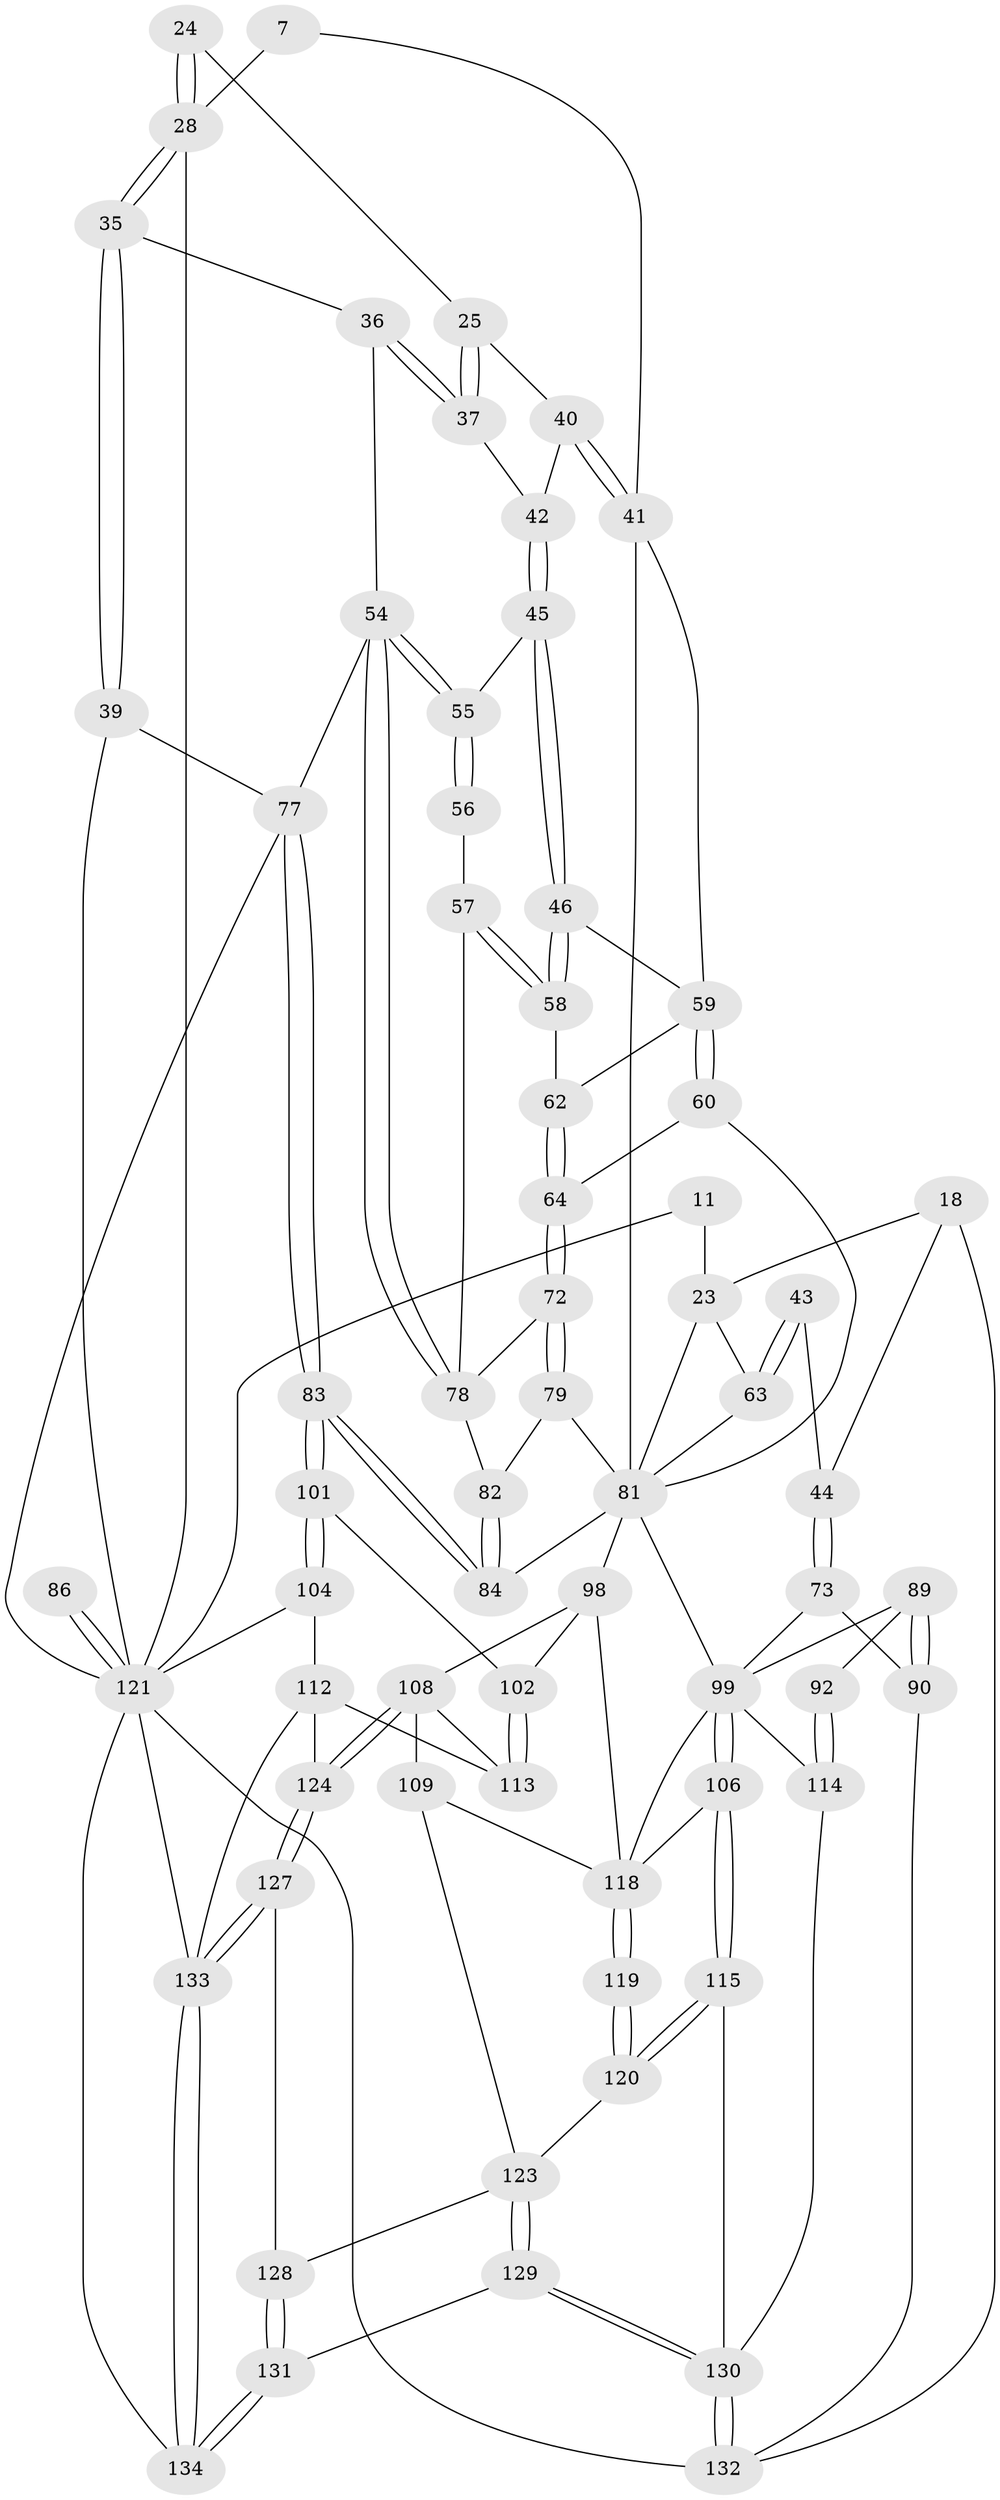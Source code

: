 // original degree distribution, {3: 0.014925373134328358, 4: 0.208955223880597, 5: 0.582089552238806, 6: 0.19402985074626866}
// Generated by graph-tools (version 1.1) at 2025/02/03/09/25 05:02:08]
// undirected, 67 vertices, 153 edges
graph export_dot {
graph [start="1"]
  node [color=gray90,style=filled];
  7 [pos="+0.6360415835939633+0.10021233058420514"];
  11 [pos="+0.4242068250960263+0",super="+6"];
  18 [pos="+0.1084534485653644+0.1785109961660848",super="+17"];
  23 [pos="+0.297358373262042+0.14428276303328458",super="+16+15"];
  24 [pos="+0.7178689279212713+0.15463810279645446"];
  25 [pos="+0.7090970797187762+0.17406159837424076"];
  28 [pos="+0.8647738084039713+0.11431514357614256",super="+12"];
  35 [pos="+0.8586411887576889+0.21245364816330126"];
  36 [pos="+0.8008583186805871+0.2742150417389435"];
  37 [pos="+0.7286749205467604+0.26486401689308176"];
  39 [pos="+0.955069960980785+0.31253884839142887"];
  40 [pos="+0.6250684733775219+0.22504366858092276",super="+26"];
  41 [pos="+0.5838186507422459+0.2736836431622384",super="+33+27"];
  42 [pos="+0.7141672487726223+0.27469212767255324"];
  43 [pos="+0.3142001317920283+0.31427266433870715"];
  44 [pos="+0.3132613333968072+0.3146851602108054",super="+19"];
  45 [pos="+0.6899693267401725+0.3132734529615544"];
  46 [pos="+0.6562037096073661+0.3244058303545818"];
  54 [pos="+0.7511284969837949+0.41220583032225927",super="+53+52+48"];
  55 [pos="+0.7495255768168319+0.40557763877936825",super="+49+50"];
  56 [pos="+0.7072046912193566+0.3430150348691019"];
  57 [pos="+0.6847750905970709+0.40604345010378184"];
  58 [pos="+0.6766681501388271+0.3966214827553701"];
  59 [pos="+0.6354501470747603+0.34699467290305575",super="+47"];
  60 [pos="+0.577669515946522+0.3989648051940385"];
  62 [pos="+0.6446393545405769+0.3913390140450386"];
  63 [pos="+0.43410233439769313+0.5008457511449385",super="+32+29+30"];
  64 [pos="+0.6101699041447831+0.411948475725754"];
  72 [pos="+0.6448921760096744+0.4429537345541177"];
  73 [pos="+0.25646101686767375+0.4186452714443706",super="+20"];
  77 [pos="+0.8392981895675734+0.5341450338022283",super="+70"];
  78 [pos="+0.7134426828217935+0.41897361395461724",super="+71"];
  79 [pos="+0.6419362061537957+0.5248305099694968"];
  81 [pos="+0.6160859340899195+0.560437785478008",super="+65+66+80+67+61"];
  82 [pos="+0.7041931972928297+0.4493265751070742"];
  83 [pos="+0.8122652153700521+0.5598682227860565"];
  84 [pos="+0.7563992614618323+0.5533209020839748"];
  86 [pos="+1+0.777307086808621"];
  89 [pos="+0+0.6457110755397395",super="+88"];
  90 [pos="+0+0.6393657867450585",super="+22+21"];
  92 [pos="+0+0.645794288192085"];
  98 [pos="+0.5765032415446449+0.7203525882738574",super="+93+97"];
  99 [pos="+0.1776251477618511+0.6863767938783",super="+96"];
  101 [pos="+0.8031599666574069+0.6381296399236605"];
  102 [pos="+0.7435879542555107+0.6778267091890833"];
  104 [pos="+0.8626987838053972+0.7394851938180566"];
  106 [pos="+0.21550185686558082+0.7076398022431076",super="+105"];
  108 [pos="+0.5709314004077696+0.750254697582579",super="+107"];
  109 [pos="+0.4415095572392866+0.7722866111030493"];
  112 [pos="+0.7345392042602438+0.7719131160535947",super="+111"];
  113 [pos="+0.7253238292597823+0.7544994821182106"];
  114 [pos="+0.09266976962298835+0.7505774733805997",super="+100+91"];
  115 [pos="+0.22297606855458774+0.8504369552594948"];
  118 [pos="+0.32867770217472336+0.7332696775205166",super="+95+110"];
  119 [pos="+0.3286954251934141+0.7334634426179509"];
  120 [pos="+0.30351445851681075+0.8027619091608593"];
  121 [pos="+1+0.8012116859124166",super="+103+85"];
  123 [pos="+0.4077060514187233+0.8479760338255925",super="+122"];
  124 [pos="+0.5899301521303171+0.8630478477042371"];
  127 [pos="+0.5899463423027514+0.8684501591163653"];
  128 [pos="+0.5855868236575947+0.8747675705105258"];
  129 [pos="+0.36423910829813166+1"];
  130 [pos="+0.15852983106904905+1",super="+116+117"];
  131 [pos="+0.5070935930223609+1"];
  132 [pos="+0+1",super="+13+126"];
  133 [pos="+0.8304947521147695+0.9096197577171931",super="+125"];
  134 [pos="+0.8765730491714183+1"];
  7 -- 28 [weight=2];
  7 -- 41;
  11 -- 23;
  11 -- 121;
  18 -- 23 [weight=2];
  18 -- 132;
  18 -- 44;
  23 -- 63 [weight=2];
  23 -- 81;
  24 -- 25;
  24 -- 28 [weight=2];
  24 -- 28;
  25 -- 37;
  25 -- 37;
  25 -- 40;
  28 -- 35;
  28 -- 35;
  28 -- 121;
  35 -- 36;
  35 -- 39;
  35 -- 39;
  36 -- 37;
  36 -- 37;
  36 -- 54;
  37 -- 42;
  39 -- 77;
  39 -- 121;
  40 -- 41 [weight=2];
  40 -- 41;
  40 -- 42;
  41 -- 59;
  41 -- 81 [weight=2];
  42 -- 45;
  42 -- 45;
  43 -- 44;
  43 -- 63 [weight=2];
  43 -- 63;
  44 -- 73 [weight=2];
  44 -- 73;
  45 -- 46;
  45 -- 46;
  45 -- 55;
  46 -- 58;
  46 -- 58;
  46 -- 59;
  54 -- 55 [weight=2];
  54 -- 55;
  54 -- 78;
  54 -- 78;
  54 -- 77 [weight=2];
  55 -- 56 [weight=2];
  55 -- 56;
  56 -- 57;
  57 -- 58;
  57 -- 58;
  57 -- 78;
  58 -- 62;
  59 -- 60;
  59 -- 60;
  59 -- 62;
  60 -- 64;
  60 -- 81;
  62 -- 64;
  62 -- 64;
  63 -- 81 [weight=2];
  64 -- 72;
  64 -- 72;
  72 -- 79;
  72 -- 79;
  72 -- 78;
  73 -- 99;
  73 -- 90;
  77 -- 83;
  77 -- 83;
  77 -- 121;
  78 -- 82;
  79 -- 82;
  79 -- 81;
  81 -- 84;
  81 -- 98 [weight=2];
  81 -- 99;
  82 -- 84;
  82 -- 84;
  83 -- 84;
  83 -- 84;
  83 -- 101;
  83 -- 101;
  86 -- 121 [weight=3];
  86 -- 121;
  89 -- 90 [weight=2];
  89 -- 90;
  89 -- 92;
  89 -- 99;
  90 -- 132 [weight=2];
  92 -- 114 [weight=2];
  92 -- 114;
  98 -- 102;
  98 -- 108;
  98 -- 118;
  99 -- 106 [weight=2];
  99 -- 106;
  99 -- 114 [weight=2];
  99 -- 118;
  101 -- 102;
  101 -- 104;
  101 -- 104;
  102 -- 113;
  102 -- 113;
  104 -- 112;
  104 -- 121;
  106 -- 115;
  106 -- 115;
  106 -- 118;
  108 -- 109;
  108 -- 124;
  108 -- 124;
  108 -- 113;
  109 -- 118;
  109 -- 123;
  112 -- 113;
  112 -- 124;
  112 -- 133;
  114 -- 130;
  115 -- 120;
  115 -- 120;
  115 -- 130;
  118 -- 119 [weight=2];
  118 -- 119;
  119 -- 120;
  119 -- 120;
  120 -- 123;
  121 -- 133;
  121 -- 132 [weight=2];
  121 -- 134;
  123 -- 129;
  123 -- 129;
  123 -- 128;
  124 -- 127;
  124 -- 127;
  127 -- 128;
  127 -- 133;
  127 -- 133;
  128 -- 131;
  128 -- 131;
  129 -- 130;
  129 -- 130;
  129 -- 131;
  130 -- 132 [weight=2];
  130 -- 132;
  131 -- 134;
  131 -- 134;
  133 -- 134;
  133 -- 134;
}
